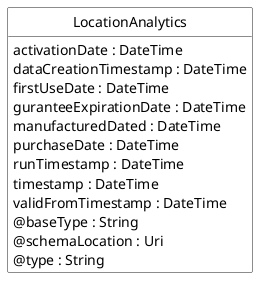 @startuml
hide circle
hide methods
hide stereotype
show <<Enumeration>> stereotype
skinparam class {
   BackgroundColor<<Enumeration>> #E6F5F7
   BackgroundColor<<Ref>> #FFFFE0
   BackgroundColor<<Pivot>> #FFFFFFF
   BackgroundColor<<SimpleType>> #E2F0DA
   BackgroundColor #FCF2E3
}

class LocationAnalytics <<Pivot>> {
    activationDate : DateTime
    dataCreationTimestamp : DateTime
    firstUseDate : DateTime
    guranteeExpirationDate : DateTime
    manufacturedDated : DateTime
    purchaseDate : DateTime
    runTimestamp : DateTime
    timestamp : DateTime
    validFromTimestamp : DateTime
    @baseType : String
    @schemaLocation : Uri
    @type : String
}


@enduml